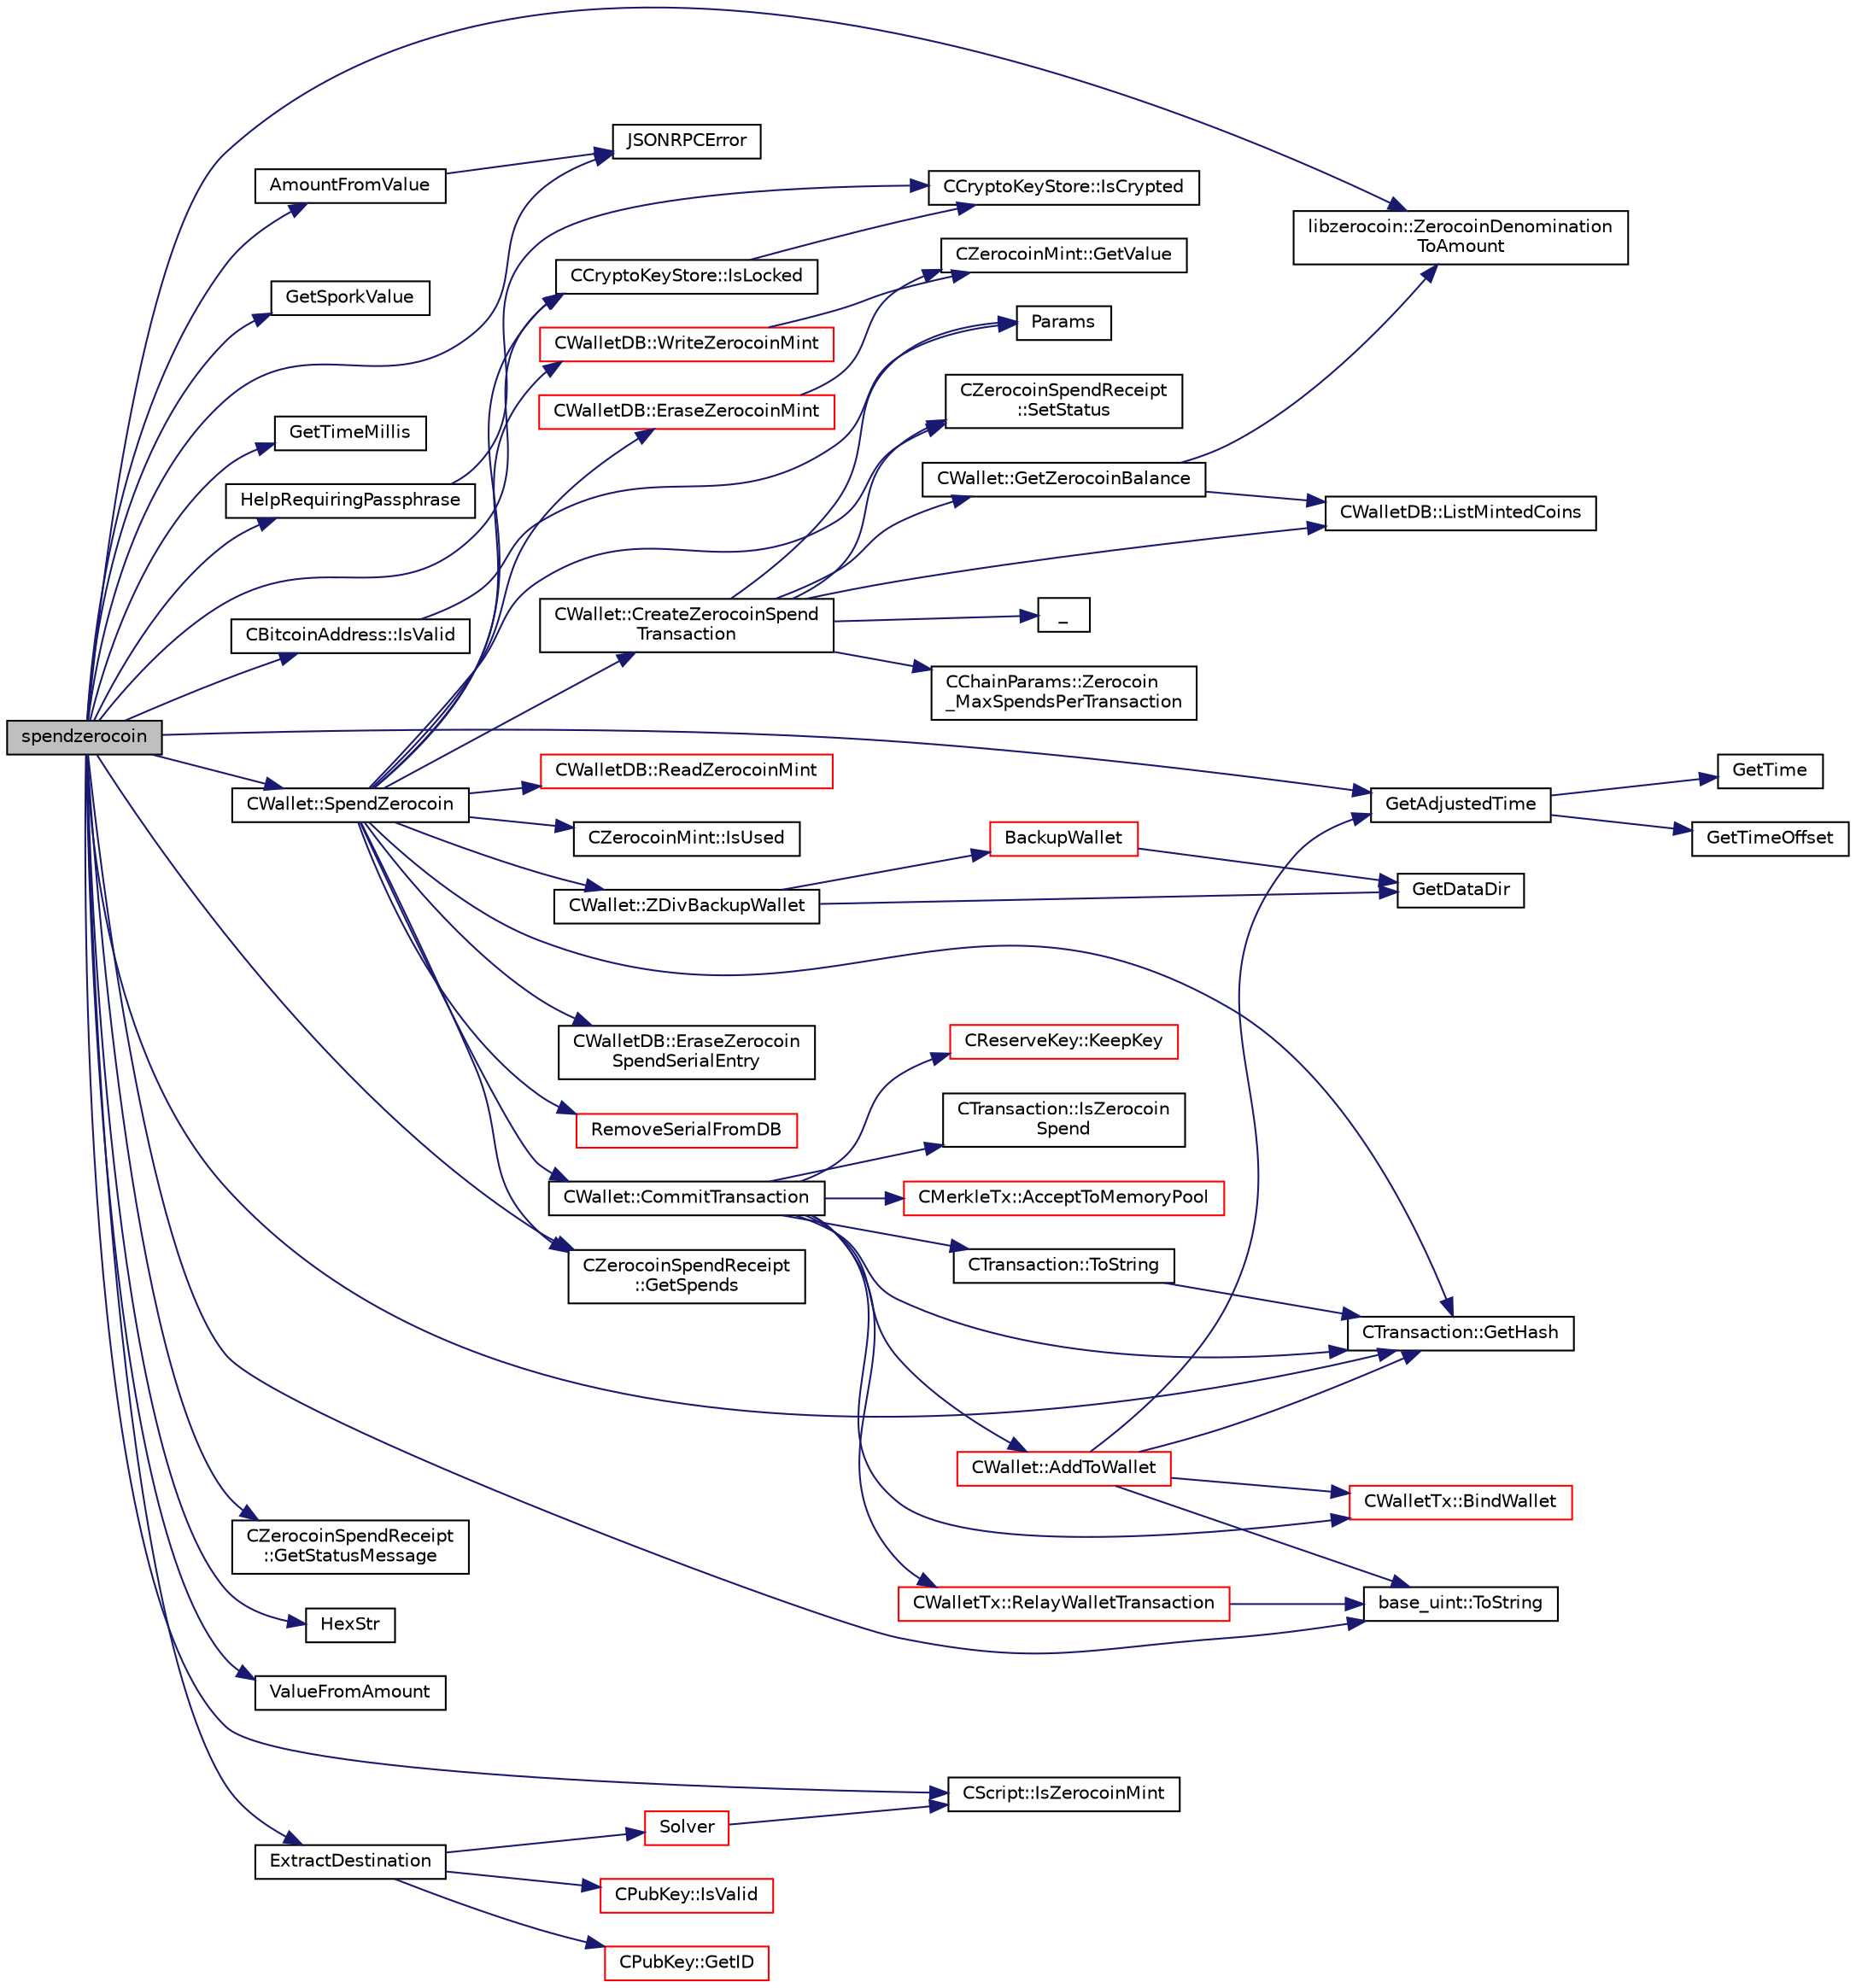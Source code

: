 digraph "spendzerocoin"
{
  edge [fontname="Helvetica",fontsize="10",labelfontname="Helvetica",labelfontsize="10"];
  node [fontname="Helvetica",fontsize="10",shape=record];
  rankdir="LR";
  Node2150 [label="spendzerocoin",height=0.2,width=0.4,color="black", fillcolor="grey75", style="filled", fontcolor="black"];
  Node2150 -> Node2151 [color="midnightblue",fontsize="10",style="solid",fontname="Helvetica"];
  Node2151 [label="HelpRequiringPassphrase",height=0.2,width=0.4,color="black", fillcolor="white", style="filled",URL="$rpcwallet_8cpp.html#abcfbb0ad9335791f2832c01209b8f12d"];
  Node2151 -> Node2152 [color="midnightblue",fontsize="10",style="solid",fontname="Helvetica"];
  Node2152 [label="CCryptoKeyStore::IsCrypted",height=0.2,width=0.4,color="black", fillcolor="white", style="filled",URL="$class_c_crypto_key_store.html#acc8fed44366c98fb481333ca6e867088"];
  Node2150 -> Node2153 [color="midnightblue",fontsize="10",style="solid",fontname="Helvetica"];
  Node2153 [label="GetAdjustedTime",height=0.2,width=0.4,color="black", fillcolor="white", style="filled",URL="$timedata_8cpp.html#a09f81b9c7650f898cf3cf305b87547e6"];
  Node2153 -> Node2154 [color="midnightblue",fontsize="10",style="solid",fontname="Helvetica"];
  Node2154 [label="GetTime",height=0.2,width=0.4,color="black", fillcolor="white", style="filled",URL="$utiltime_8cpp.html#a46fac5fba8ba905b5f9acb364f5d8c6f",tooltip="For unit testing. "];
  Node2153 -> Node2155 [color="midnightblue",fontsize="10",style="solid",fontname="Helvetica"];
  Node2155 [label="GetTimeOffset",height=0.2,width=0.4,color="black", fillcolor="white", style="filled",URL="$timedata_8cpp.html#a50ca5344c75631267633f15cfe5e983e",tooltip="\"Never go to sea with two chronometers; take one or three.\" Our three time sources are: ..."];
  Node2150 -> Node2156 [color="midnightblue",fontsize="10",style="solid",fontname="Helvetica"];
  Node2156 [label="GetSporkValue",height=0.2,width=0.4,color="black", fillcolor="white", style="filled",URL="$spork_8cpp.html#a7125c44e1c9a54dc7c28556b3fb24a8f"];
  Node2150 -> Node2157 [color="midnightblue",fontsize="10",style="solid",fontname="Helvetica"];
  Node2157 [label="JSONRPCError",height=0.2,width=0.4,color="black", fillcolor="white", style="filled",URL="$rpcprotocol_8cpp.html#a17b1bb111ab339efc951929834766039"];
  Node2150 -> Node2158 [color="midnightblue",fontsize="10",style="solid",fontname="Helvetica"];
  Node2158 [label="GetTimeMillis",height=0.2,width=0.4,color="black", fillcolor="white", style="filled",URL="$utiltime_8cpp.html#a139d0fe6387b9e230a9b8bb12d9b43b9"];
  Node2150 -> Node2159 [color="midnightblue",fontsize="10",style="solid",fontname="Helvetica"];
  Node2159 [label="CCryptoKeyStore::IsLocked",height=0.2,width=0.4,color="black", fillcolor="white", style="filled",URL="$class_c_crypto_key_store.html#a52919fa284a3aa10f1b4bd6018b6dbee"];
  Node2159 -> Node2152 [color="midnightblue",fontsize="10",style="solid",fontname="Helvetica"];
  Node2150 -> Node2160 [color="midnightblue",fontsize="10",style="solid",fontname="Helvetica"];
  Node2160 [label="AmountFromValue",height=0.2,width=0.4,color="black", fillcolor="white", style="filled",URL="$rpcserver_8cpp.html#a848a8074b8c630442ccdd556a0f38a51"];
  Node2160 -> Node2157 [color="midnightblue",fontsize="10",style="solid",fontname="Helvetica"];
  Node2150 -> Node2161 [color="midnightblue",fontsize="10",style="solid",fontname="Helvetica"];
  Node2161 [label="CBitcoinAddress::IsValid",height=0.2,width=0.4,color="black", fillcolor="white", style="filled",URL="$class_c_bitcoin_address.html#ab39907ce6895062a8f8bf585270ef13b"];
  Node2161 -> Node2162 [color="midnightblue",fontsize="10",style="solid",fontname="Helvetica"];
  Node2162 [label="Params",height=0.2,width=0.4,color="black", fillcolor="white", style="filled",URL="$chainparams_8cpp.html#ace5c5b706d71a324a417dd2db394fd4a",tooltip="Return the currently selected parameters. "];
  Node2150 -> Node2163 [color="midnightblue",fontsize="10",style="solid",fontname="Helvetica"];
  Node2163 [label="CWallet::SpendZerocoin",height=0.2,width=0.4,color="black", fillcolor="white", style="filled",URL="$class_c_wallet.html#aedd0ae4e683ee642272e170b7afd33fe"];
  Node2163 -> Node2159 [color="midnightblue",fontsize="10",style="solid",fontname="Helvetica"];
  Node2163 -> Node2164 [color="midnightblue",fontsize="10",style="solid",fontname="Helvetica"];
  Node2164 [label="CZerocoinSpendReceipt\l::SetStatus",height=0.2,width=0.4,color="black", fillcolor="white", style="filled",URL="$class_c_zerocoin_spend_receipt.html#af1ab82e92b9dea235c7ccbad660be7ba"];
  Node2163 -> Node2165 [color="midnightblue",fontsize="10",style="solid",fontname="Helvetica"];
  Node2165 [label="CWallet::CreateZerocoinSpend\lTransaction",height=0.2,width=0.4,color="black", fillcolor="white", style="filled",URL="$class_c_wallet.html#a7dfcafe767983d2be451af8ea15dda94"];
  Node2165 -> Node2166 [color="midnightblue",fontsize="10",style="solid",fontname="Helvetica"];
  Node2166 [label="CWallet::GetZerocoinBalance",height=0.2,width=0.4,color="black", fillcolor="white", style="filled",URL="$group___actions.html#gaba22138d6c6eabe35feed7570a78ee7d"];
  Node2166 -> Node2167 [color="midnightblue",fontsize="10",style="solid",fontname="Helvetica"];
  Node2167 [label="CWalletDB::ListMintedCoins",height=0.2,width=0.4,color="black", fillcolor="white", style="filled",URL="$class_c_wallet_d_b.html#a906d7b97c6b94f4225957d576222bbb6"];
  Node2166 -> Node2168 [color="midnightblue",fontsize="10",style="solid",fontname="Helvetica"];
  Node2168 [label="libzerocoin::ZerocoinDenomination\lToAmount",height=0.2,width=0.4,color="black", fillcolor="white", style="filled",URL="$namespacelibzerocoin.html#aa2479161e18a4df0c60a6256e47cac97"];
  Node2165 -> Node2164 [color="midnightblue",fontsize="10",style="solid",fontname="Helvetica"];
  Node2165 -> Node2169 [color="midnightblue",fontsize="10",style="solid",fontname="Helvetica"];
  Node2169 [label="_",height=0.2,width=0.4,color="black", fillcolor="white", style="filled",URL="$ui__interface_8h.html#aad133bb6103b53cebf03fd01e2f11ba1",tooltip="Translation function: Call Translate signal on UI interface, which returns a boost::optional result..."];
  Node2165 -> Node2162 [color="midnightblue",fontsize="10",style="solid",fontname="Helvetica"];
  Node2165 -> Node2170 [color="midnightblue",fontsize="10",style="solid",fontname="Helvetica"];
  Node2170 [label="CChainParams::Zerocoin\l_MaxSpendsPerTransaction",height=0.2,width=0.4,color="black", fillcolor="white", style="filled",URL="$class_c_chain_params.html#a9c9564cce9a2852ec277560c03c7bf5f"];
  Node2165 -> Node2167 [color="midnightblue",fontsize="10",style="solid",fontname="Helvetica"];
  Node2163 -> Node2171 [color="midnightblue",fontsize="10",style="solid",fontname="Helvetica"];
  Node2171 [label="CWallet::ZDivBackupWallet",height=0.2,width=0.4,color="black", fillcolor="white", style="filled",URL="$class_c_wallet.html#a8b8b981ee5504b1b8bf16ca4cb53ee4e"];
  Node2171 -> Node2172 [color="midnightblue",fontsize="10",style="solid",fontname="Helvetica"];
  Node2172 [label="GetDataDir",height=0.2,width=0.4,color="black", fillcolor="white", style="filled",URL="$util_8cpp.html#ab83866a054745d4b30a3948a1b44beba"];
  Node2171 -> Node2173 [color="midnightblue",fontsize="10",style="solid",fontname="Helvetica"];
  Node2173 [label="BackupWallet",height=0.2,width=0.4,color="red", fillcolor="white", style="filled",URL="$walletdb_8cpp.html#a273c3692765c732c5f724cec93e6b62f"];
  Node2173 -> Node2172 [color="midnightblue",fontsize="10",style="solid",fontname="Helvetica"];
  Node2163 -> Node2177 [color="midnightblue",fontsize="10",style="solid",fontname="Helvetica"];
  Node2177 [label="CWallet::CommitTransaction",height=0.2,width=0.4,color="black", fillcolor="white", style="filled",URL="$group___actions.html#gaa13fbeaebd271f910a54cc5b82d73fde",tooltip="Call after CreateTransaction unless you want to abort. "];
  Node2177 -> Node2178 [color="midnightblue",fontsize="10",style="solid",fontname="Helvetica"];
  Node2178 [label="CTransaction::ToString",height=0.2,width=0.4,color="black", fillcolor="white", style="filled",URL="$class_c_transaction.html#a80370923c3ac828de68919295d5d0659"];
  Node2178 -> Node2179 [color="midnightblue",fontsize="10",style="solid",fontname="Helvetica"];
  Node2179 [label="CTransaction::GetHash",height=0.2,width=0.4,color="black", fillcolor="white", style="filled",URL="$class_c_transaction.html#a7efd1379de830341417c0bfa23a149aa"];
  Node2177 -> Node2180 [color="midnightblue",fontsize="10",style="solid",fontname="Helvetica"];
  Node2180 [label="CReserveKey::KeepKey",height=0.2,width=0.4,color="red", fillcolor="white", style="filled",URL="$group___actions.html#ga493d06f41ca9571f2a42c8581a3952d8"];
  Node2177 -> Node2183 [color="midnightblue",fontsize="10",style="solid",fontname="Helvetica"];
  Node2183 [label="CWallet::AddToWallet",height=0.2,width=0.4,color="red", fillcolor="white", style="filled",URL="$group__map_wallet.html#gadf34c789fd6eab1eeed22ef16837f558"];
  Node2183 -> Node2179 [color="midnightblue",fontsize="10",style="solid",fontname="Helvetica"];
  Node2183 -> Node2184 [color="midnightblue",fontsize="10",style="solid",fontname="Helvetica"];
  Node2184 [label="CWalletTx::BindWallet",height=0.2,width=0.4,color="red", fillcolor="white", style="filled",URL="$class_c_wallet_tx.html#ab0ee7347584bff886dc24b9f63ff023c"];
  Node2183 -> Node2153 [color="midnightblue",fontsize="10",style="solid",fontname="Helvetica"];
  Node2183 -> Node2186 [color="midnightblue",fontsize="10",style="solid",fontname="Helvetica"];
  Node2186 [label="base_uint::ToString",height=0.2,width=0.4,color="black", fillcolor="white", style="filled",URL="$classbase__uint.html#acccba4d9d51a0c36261718ca0cbb293b"];
  Node2177 -> Node2189 [color="midnightblue",fontsize="10",style="solid",fontname="Helvetica"];
  Node2189 [label="CTransaction::IsZerocoin\lSpend",height=0.2,width=0.4,color="black", fillcolor="white", style="filled",URL="$class_c_transaction.html#a4cda5603795c5f9179d4c8bd43f809cd"];
  Node2177 -> Node2184 [color="midnightblue",fontsize="10",style="solid",fontname="Helvetica"];
  Node2177 -> Node2179 [color="midnightblue",fontsize="10",style="solid",fontname="Helvetica"];
  Node2177 -> Node2190 [color="midnightblue",fontsize="10",style="solid",fontname="Helvetica"];
  Node2190 [label="CMerkleTx::AcceptToMemoryPool",height=0.2,width=0.4,color="red", fillcolor="white", style="filled",URL="$class_c_merkle_tx.html#a61126e811a53b941b3efdf5a4e83db90"];
  Node2177 -> Node2192 [color="midnightblue",fontsize="10",style="solid",fontname="Helvetica"];
  Node2192 [label="CWalletTx::RelayWalletTransaction",height=0.2,width=0.4,color="red", fillcolor="white", style="filled",URL="$group__map_wallet.html#ga1eac2a5eea87ed88b73777bea5c733b6"];
  Node2192 -> Node2186 [color="midnightblue",fontsize="10",style="solid",fontname="Helvetica"];
  Node2163 -> Node2210 [color="midnightblue",fontsize="10",style="solid",fontname="Helvetica"];
  Node2210 [label="CWalletDB::WriteZerocoinMint",height=0.2,width=0.4,color="red", fillcolor="white", style="filled",URL="$class_c_wallet_d_b.html#a2464550fd457eb078a44077e5b416e9a"];
  Node2210 -> Node2211 [color="midnightblue",fontsize="10",style="solid",fontname="Helvetica"];
  Node2211 [label="CZerocoinMint::GetValue",height=0.2,width=0.4,color="black", fillcolor="white", style="filled",URL="$class_c_zerocoin_mint.html#ae5917a194b3ea08a5e9150231e965b82"];
  Node2163 -> Node2215 [color="midnightblue",fontsize="10",style="solid",fontname="Helvetica"];
  Node2215 [label="CZerocoinSpendReceipt\l::GetSpends",height=0.2,width=0.4,color="black", fillcolor="white", style="filled",URL="$class_c_zerocoin_spend_receipt.html#a4baa56bcb6fb34fa67e1bad32036ca91"];
  Node2163 -> Node2216 [color="midnightblue",fontsize="10",style="solid",fontname="Helvetica"];
  Node2216 [label="CWalletDB::EraseZerocoin\lSpendSerialEntry",height=0.2,width=0.4,color="black", fillcolor="white", style="filled",URL="$class_c_wallet_d_b.html#afc8ef7cd02d72b779ff1cfc08637f748"];
  Node2163 -> Node2217 [color="midnightblue",fontsize="10",style="solid",fontname="Helvetica"];
  Node2217 [label="RemoveSerialFromDB",height=0.2,width=0.4,color="red", fillcolor="white", style="filled",URL="$main_8cpp.html#acdc8648fd00624d953abc82f9ca4c9b2"];
  Node2163 -> Node2223 [color="midnightblue",fontsize="10",style="solid",fontname="Helvetica"];
  Node2223 [label="CWalletDB::EraseZerocoinMint",height=0.2,width=0.4,color="red", fillcolor="white", style="filled",URL="$class_c_wallet_d_b.html#a50277c729cfe9c74ada9348940555ca7"];
  Node2223 -> Node2211 [color="midnightblue",fontsize="10",style="solid",fontname="Helvetica"];
  Node2163 -> Node2224 [color="midnightblue",fontsize="10",style="solid",fontname="Helvetica"];
  Node2224 [label="CWalletDB::ReadZerocoinMint",height=0.2,width=0.4,color="red", fillcolor="white", style="filled",URL="$class_c_wallet_d_b.html#a04e3ab47dad300153ec8acef739e311d"];
  Node2163 -> Node2225 [color="midnightblue",fontsize="10",style="solid",fontname="Helvetica"];
  Node2225 [label="CZerocoinMint::IsUsed",height=0.2,width=0.4,color="black", fillcolor="white", style="filled",URL="$class_c_zerocoin_mint.html#a10d1fc99d49db5fff44bf2db23a590a7"];
  Node2163 -> Node2179 [color="midnightblue",fontsize="10",style="solid",fontname="Helvetica"];
  Node2150 -> Node2226 [color="midnightblue",fontsize="10",style="solid",fontname="Helvetica"];
  Node2226 [label="CZerocoinSpendReceipt\l::GetStatusMessage",height=0.2,width=0.4,color="black", fillcolor="white", style="filled",URL="$class_c_zerocoin_spend_receipt.html#a165f5aa949e97e47ab7007a1d2c4b1bb"];
  Node2150 -> Node2215 [color="midnightblue",fontsize="10",style="solid",fontname="Helvetica"];
  Node2150 -> Node2227 [color="midnightblue",fontsize="10",style="solid",fontname="Helvetica"];
  Node2227 [label="HexStr",height=0.2,width=0.4,color="black", fillcolor="white", style="filled",URL="$utilstrencodings_8h.html#ace13a819ca4e98c22847d26b3b357e75"];
  Node2150 -> Node2168 [color="midnightblue",fontsize="10",style="solid",fontname="Helvetica"];
  Node2150 -> Node2228 [color="midnightblue",fontsize="10",style="solid",fontname="Helvetica"];
  Node2228 [label="ValueFromAmount",height=0.2,width=0.4,color="black", fillcolor="white", style="filled",URL="$rpcserver_8cpp.html#a0655c28ea826ddeb21e8079b6a0beb9e"];
  Node2150 -> Node2229 [color="midnightblue",fontsize="10",style="solid",fontname="Helvetica"];
  Node2229 [label="CScript::IsZerocoinMint",height=0.2,width=0.4,color="black", fillcolor="white", style="filled",URL="$class_c_script.html#aadeaf93bd9c00abc9e20d082051adac8"];
  Node2150 -> Node2230 [color="midnightblue",fontsize="10",style="solid",fontname="Helvetica"];
  Node2230 [label="ExtractDestination",height=0.2,width=0.4,color="black", fillcolor="white", style="filled",URL="$standard_8cpp.html#a951f7e601746ae076afdf3169ecca2fc"];
  Node2230 -> Node2231 [color="midnightblue",fontsize="10",style="solid",fontname="Helvetica"];
  Node2231 [label="Solver",height=0.2,width=0.4,color="red", fillcolor="white", style="filled",URL="$standard_8cpp.html#a6ee6be50bff44464e905680c6fcee6dc",tooltip="Return public keys or hashes from scriptPubKey, for &#39;standard&#39; transaction types. ..."];
  Node2231 -> Node2229 [color="midnightblue",fontsize="10",style="solid",fontname="Helvetica"];
  Node2230 -> Node2240 [color="midnightblue",fontsize="10",style="solid",fontname="Helvetica"];
  Node2240 [label="CPubKey::IsValid",height=0.2,width=0.4,color="red", fillcolor="white", style="filled",URL="$class_c_pub_key.html#a4fa94293cf8577fd039b9a133f6c7f30"];
  Node2230 -> Node2243 [color="midnightblue",fontsize="10",style="solid",fontname="Helvetica"];
  Node2243 [label="CPubKey::GetID",height=0.2,width=0.4,color="red", fillcolor="white", style="filled",URL="$class_c_pub_key.html#a2675f7e6f72eff68e7a5227289feb021",tooltip="Get the KeyID of this public key (hash of its serialization) "];
  Node2150 -> Node2179 [color="midnightblue",fontsize="10",style="solid",fontname="Helvetica"];
  Node2150 -> Node2186 [color="midnightblue",fontsize="10",style="solid",fontname="Helvetica"];
}
